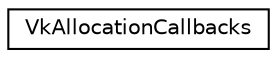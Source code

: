 digraph "Graphical Class Hierarchy"
{
 // LATEX_PDF_SIZE
  edge [fontname="Helvetica",fontsize="10",labelfontname="Helvetica",labelfontsize="10"];
  node [fontname="Helvetica",fontsize="10",shape=record];
  rankdir="LR";
  Node0 [label="VkAllocationCallbacks",height=0.2,width=0.4,color="black", fillcolor="white", style="filled",URL="$structVkAllocationCallbacks.html",tooltip=" "];
}
